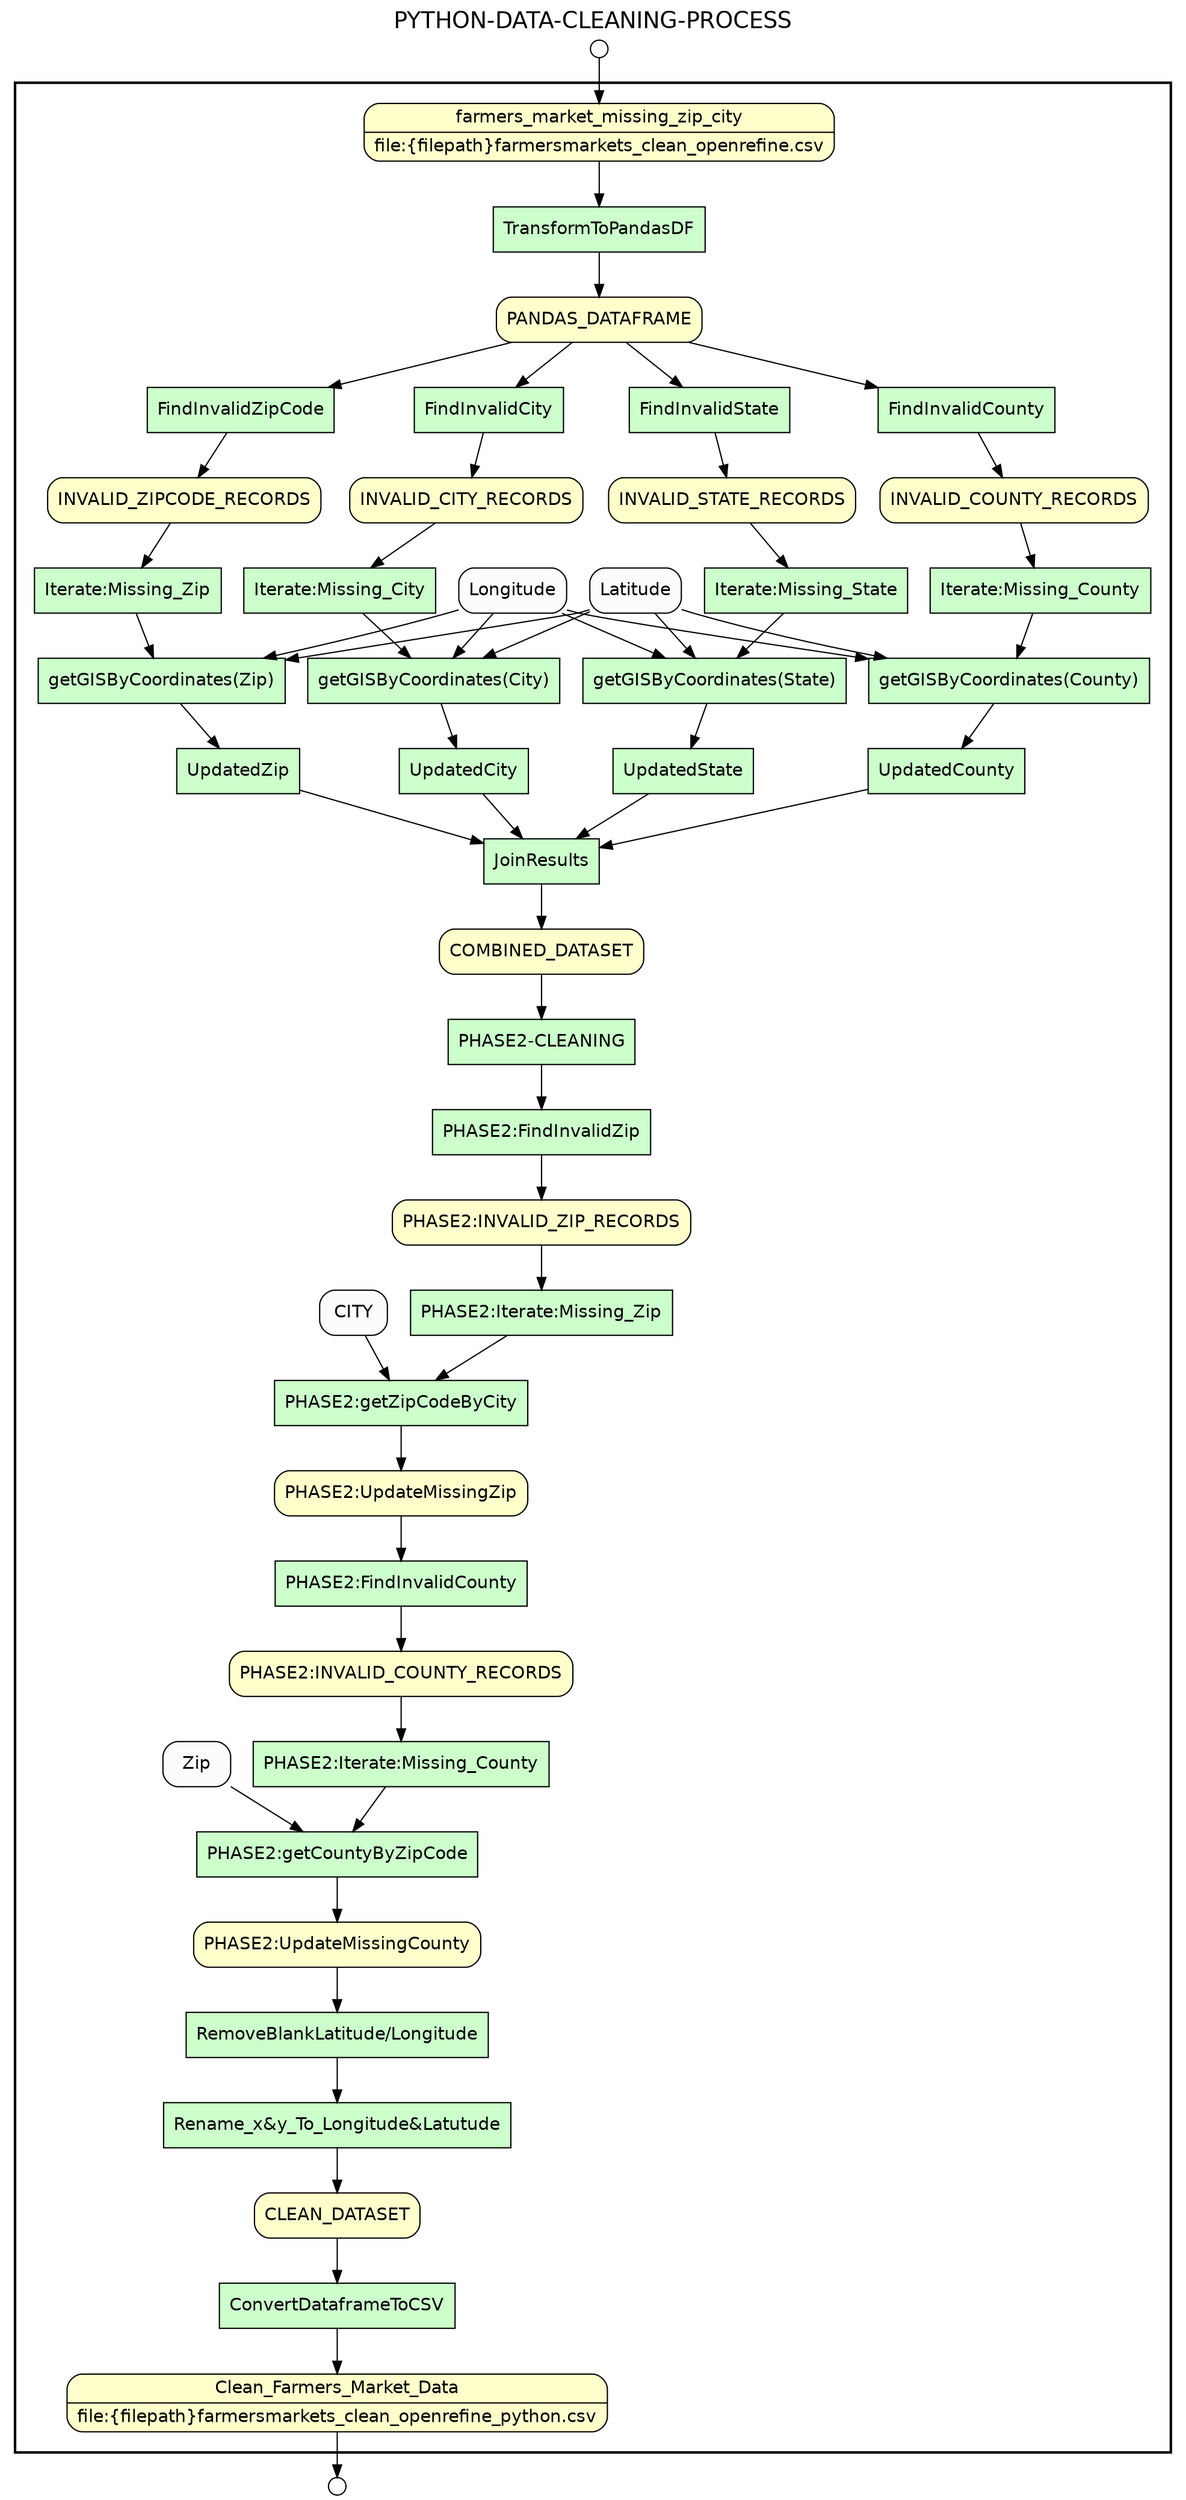 
/* Start of top-level graph */
digraph Workflow {
rankdir=TB

/* Title for graph */
fontname=Helvetica; fontsize=18; labelloc=t
label="PYTHON-DATA-CLEANING-PROCESS"

/* Start of double cluster for drawing box around nodes in workflow */
subgraph cluster_workflow_box_outer { label=""; color=black; penwidth=2
subgraph cluster_workflow_box_inner { label=""; penwidth=0

/* Style for nodes representing atomic programs in workflow */
node[shape=box style=filled fillcolor="#CCFFCC" peripheries=1 fontname=Helvetica]

/* Nodes representing atomic programs in workflow */
TransformToPandasDF
FindInvalidZipCode
FindInvalidCity
FindInvalidState
FindInvalidCounty
"Iterate:Missing_Zip"
"Iterate:Missing_City"
"Iterate:Missing_State"
"Iterate:Missing_County"
"getGISByCoordinates(Zip)"
"getGISByCoordinates(City)"
"getGISByCoordinates(State)"
"getGISByCoordinates(County)"
UpdatedZip
UpdatedCity
UpdatedState
UpdatedCounty
JoinResults
"PHASE2-CLEANING"
"PHASE2:FindInvalidZip"
"PHASE2:Iterate:Missing_Zip"
"PHASE2:getZipCodeByCity"
"PHASE2:FindInvalidCounty"
"PHASE2:Iterate:Missing_County"
"PHASE2:getCountyByZipCode"
"RemoveBlankLatitude/Longitude"
"Rename_x&y_To_Longitude&Latutude"
ConvertDataframeToCSV

/* Style for nodes representing non-parameter data channels in workflow */
node[shape=box style="rounded,filled" fillcolor="#FFFFCC" peripheries=1 fontname=Helvetica]

/* Nodes for non-parameter data channels in workflow */
Clean_Farmers_Market_Data [shape=record rankdir=LR label="{<f0> Clean_Farmers_Market_Data |<f1> file\:\{filepath\}\farmersmarkets_clean_openrefine_python.csv}"];
farmers_market_missing_zip_city [shape=record rankdir=LR label="{<f0> farmers_market_missing_zip_city |<f1> file\:\{filepath\}\farmersmarkets_clean_openrefine.csv}"];
PANDAS_DATAFRAME
INVALID_ZIPCODE_RECORDS
INVALID_CITY_RECORDS
INVALID_STATE_RECORDS
INVALID_COUNTY_RECORDS
COMBINED_DATASET
"PHASE2:INVALID_ZIP_RECORDS"
"PHASE2:UpdateMissingZip"
"PHASE2:INVALID_COUNTY_RECORDS"
"PHASE2:UpdateMissingCounty"
CLEAN_DATASET

/* Style for nodes representing parameter channels in workflow */
node[shape=box style="rounded,filled" fillcolor="#FCFCFC" peripheries=1 fontname=Helvetica]

/* Nodes representing parameter channels in workflow */

/* Edges representing connections between programs and channels */
TransformToPandasDF -> PANDAS_DATAFRAME
farmers_market_missing_zip_city -> TransformToPandasDF
FindInvalidZipCode -> INVALID_ZIPCODE_RECORDS
PANDAS_DATAFRAME -> FindInvalidZipCode
FindInvalidCity -> INVALID_CITY_RECORDS
PANDAS_DATAFRAME -> FindInvalidCity
FindInvalidState -> INVALID_STATE_RECORDS
PANDAS_DATAFRAME -> FindInvalidState
FindInvalidCounty -> INVALID_COUNTY_RECORDS
PANDAS_DATAFRAME -> FindInvalidCounty
"Iterate:Missing_Zip" -> "getGISByCoordinates(Zip)"
INVALID_ZIPCODE_RECORDS -> "Iterate:Missing_Zip"
"Iterate:Missing_City" -> "getGISByCoordinates(City)"
INVALID_CITY_RECORDS -> "Iterate:Missing_City"
"Iterate:Missing_State" -> "getGISByCoordinates(State)"
INVALID_STATE_RECORDS -> "Iterate:Missing_State"
"Iterate:Missing_County" -> "getGISByCoordinates(County)"
INVALID_COUNTY_RECORDS -> "Iterate:Missing_County"
Latitude -> "getGISByCoordinates(Zip)"
Longitude -> "getGISByCoordinates(Zip)"
Latitude -> "getGISByCoordinates(City)"
Longitude -> "getGISByCoordinates(City)"
Latitude -> "getGISByCoordinates(State)"
Longitude -> "getGISByCoordinates(State)"
Latitude -> "getGISByCoordinates(County)"
Longitude -> "getGISByCoordinates(County)"
"getGISByCoordinates(Zip)" -> UpdatedZip
"getGISByCoordinates(City)" -> UpdatedCity
"getGISByCoordinates(State)" -> UpdatedState
"getGISByCoordinates(County)" -> UpdatedCounty
JoinResults -> COMBINED_DATASET
UpdatedZip -> JoinResults
UpdatedCity -> JoinResults
UpdatedState -> JoinResults
UpdatedCounty -> JoinResults
COMBINED_DATASET -> "PHASE2-CLEANING"
"PHASE2:FindInvalidZip" -> "PHASE2:INVALID_ZIP_RECORDS"
"PHASE2-CLEANING" -> "PHASE2:FindInvalidZip"
"PHASE2:INVALID_ZIP_RECORDS" -> "PHASE2:Iterate:Missing_Zip"
"PHASE2:getZipCodeByCity" -> "PHASE2:UpdateMissingZip"
CITY -> "PHASE2:getZipCodeByCity"
"PHASE2:Iterate:Missing_Zip" -> "PHASE2:getZipCodeByCity"
"PHASE2:FindInvalidCounty" -> "PHASE2:INVALID_COUNTY_RECORDS"
"PHASE2:UpdateMissingZip" -> "PHASE2:FindInvalidCounty"
"PHASE2:INVALID_COUNTY_RECORDS" -> "PHASE2:Iterate:Missing_County"
"PHASE2:getCountyByZipCode" -> "PHASE2:UpdateMissingCounty"
"PHASE2:Iterate:Missing_County" -> "PHASE2:getCountyByZipCode"
Zip -> "PHASE2:getCountyByZipCode"
"PHASE2:UpdateMissingCounty" -> "RemoveBlankLatitude/Longitude"
"Rename_x&y_To_Longitude&Latutude" -> CLEAN_DATASET
"RemoveBlankLatitude/Longitude" -> "Rename_x&y_To_Longitude&Latutude"
ConvertDataframeToCSV -> Clean_Farmers_Market_Data
CLEAN_DATASET -> ConvertDataframeToCSV

/* End of double cluster for drawing box around nodes in workflow */
}}

/* Style for nodes representing workflow input ports */
node[shape=circle style="rounded,filled" fillcolor="#FFFFFF" peripheries=1 fontname=Helvetica width=0.2]

/* Nodes representing workflow input ports */
farmers_market_missing_zip_city_input_port [label=""]

/* Style for nodes representing workflow output ports */
node[shape=circle style="rounded,filled" fillcolor="#FFFFFF" peripheries=1 fontname=Helvetica width=0.2]

/* Nodes representing workflow output ports */
Clean_Farmers_Market_Data_output_port [label=""]

/* Edges from input ports to channels */
farmers_market_missing_zip_city_input_port -> farmers_market_missing_zip_city

/* Edges from channels to output ports */
Clean_Farmers_Market_Data -> Clean_Farmers_Market_Data_output_port

/* End of top-level graph */
}
